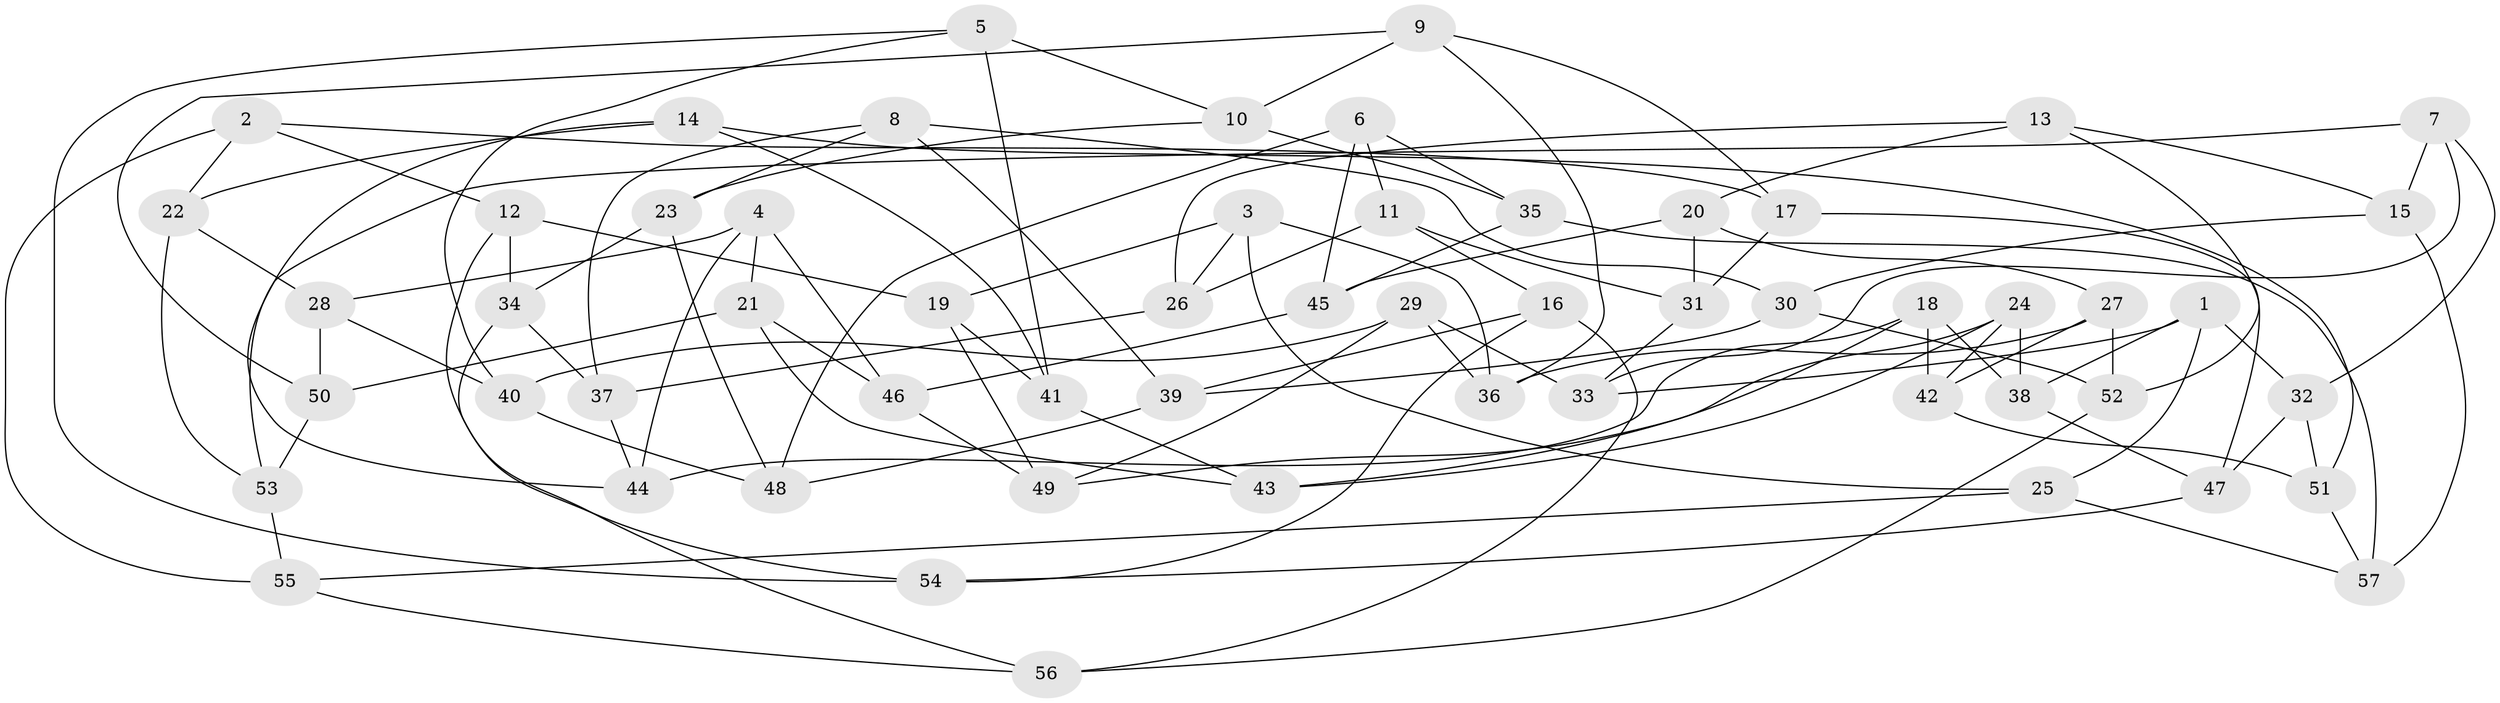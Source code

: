 // coarse degree distribution, {6: 0.2647058823529412, 8: 0.058823529411764705, 3: 0.11764705882352941, 4: 0.38235294117647056, 7: 0.08823529411764706, 5: 0.08823529411764706}
// Generated by graph-tools (version 1.1) at 2025/20/03/04/25 18:20:50]
// undirected, 57 vertices, 114 edges
graph export_dot {
graph [start="1"]
  node [color=gray90,style=filled];
  1;
  2;
  3;
  4;
  5;
  6;
  7;
  8;
  9;
  10;
  11;
  12;
  13;
  14;
  15;
  16;
  17;
  18;
  19;
  20;
  21;
  22;
  23;
  24;
  25;
  26;
  27;
  28;
  29;
  30;
  31;
  32;
  33;
  34;
  35;
  36;
  37;
  38;
  39;
  40;
  41;
  42;
  43;
  44;
  45;
  46;
  47;
  48;
  49;
  50;
  51;
  52;
  53;
  54;
  55;
  56;
  57;
  1 -- 25;
  1 -- 32;
  1 -- 33;
  1 -- 38;
  2 -- 55;
  2 -- 22;
  2 -- 12;
  2 -- 17;
  3 -- 26;
  3 -- 25;
  3 -- 36;
  3 -- 19;
  4 -- 21;
  4 -- 46;
  4 -- 44;
  4 -- 28;
  5 -- 10;
  5 -- 41;
  5 -- 40;
  5 -- 54;
  6 -- 35;
  6 -- 45;
  6 -- 11;
  6 -- 48;
  7 -- 32;
  7 -- 15;
  7 -- 53;
  7 -- 33;
  8 -- 23;
  8 -- 30;
  8 -- 37;
  8 -- 39;
  9 -- 50;
  9 -- 17;
  9 -- 36;
  9 -- 10;
  10 -- 23;
  10 -- 35;
  11 -- 31;
  11 -- 16;
  11 -- 26;
  12 -- 19;
  12 -- 54;
  12 -- 34;
  13 -- 52;
  13 -- 15;
  13 -- 20;
  13 -- 26;
  14 -- 41;
  14 -- 22;
  14 -- 51;
  14 -- 44;
  15 -- 57;
  15 -- 30;
  16 -- 39;
  16 -- 56;
  16 -- 54;
  17 -- 47;
  17 -- 31;
  18 -- 43;
  18 -- 42;
  18 -- 38;
  18 -- 44;
  19 -- 49;
  19 -- 41;
  20 -- 31;
  20 -- 27;
  20 -- 45;
  21 -- 46;
  21 -- 50;
  21 -- 43;
  22 -- 28;
  22 -- 53;
  23 -- 48;
  23 -- 34;
  24 -- 43;
  24 -- 38;
  24 -- 42;
  24 -- 49;
  25 -- 55;
  25 -- 57;
  26 -- 37;
  27 -- 52;
  27 -- 36;
  27 -- 42;
  28 -- 50;
  28 -- 40;
  29 -- 40;
  29 -- 33;
  29 -- 49;
  29 -- 36;
  30 -- 39;
  30 -- 52;
  31 -- 33;
  32 -- 47;
  32 -- 51;
  34 -- 37;
  34 -- 56;
  35 -- 57;
  35 -- 45;
  37 -- 44;
  38 -- 47;
  39 -- 48;
  40 -- 48;
  41 -- 43;
  42 -- 51;
  45 -- 46;
  46 -- 49;
  47 -- 54;
  50 -- 53;
  51 -- 57;
  52 -- 56;
  53 -- 55;
  55 -- 56;
}
